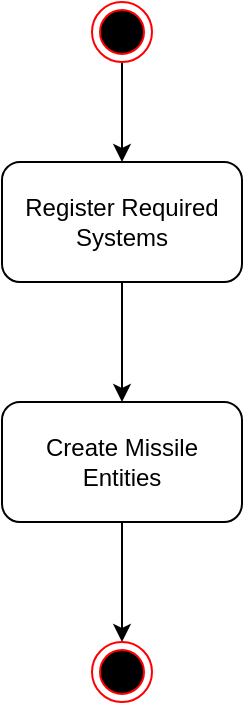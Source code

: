 <mxfile version="21.1.7" type="device">
  <diagram name="Page-1" id="1LDFoW9mP3QBJ8jXvGLo">
    <mxGraphModel dx="1434" dy="822" grid="1" gridSize="10" guides="1" tooltips="1" connect="1" arrows="1" fold="1" page="1" pageScale="1" pageWidth="850" pageHeight="1100" math="0" shadow="0">
      <root>
        <mxCell id="0" />
        <mxCell id="1" parent="0" />
        <mxCell id="H72fy41aD0SY_tNf71RE-3" value="" style="edgeStyle=orthogonalEdgeStyle;rounded=0;orthogonalLoop=1;jettySize=auto;html=1;" edge="1" parent="1" source="H72fy41aD0SY_tNf71RE-1" target="H72fy41aD0SY_tNf71RE-2">
          <mxGeometry relative="1" as="geometry" />
        </mxCell>
        <mxCell id="H72fy41aD0SY_tNf71RE-1" value="" style="ellipse;html=1;shape=endState;fillColor=#000000;strokeColor=#ff0000;" vertex="1" parent="1">
          <mxGeometry x="410" y="40" width="30" height="30" as="geometry" />
        </mxCell>
        <mxCell id="H72fy41aD0SY_tNf71RE-5" value="" style="edgeStyle=orthogonalEdgeStyle;rounded=0;orthogonalLoop=1;jettySize=auto;html=1;" edge="1" parent="1" source="H72fy41aD0SY_tNf71RE-2" target="H72fy41aD0SY_tNf71RE-4">
          <mxGeometry relative="1" as="geometry" />
        </mxCell>
        <mxCell id="H72fy41aD0SY_tNf71RE-2" value="Register Required Systems" style="rounded=1;whiteSpace=wrap;html=1;" vertex="1" parent="1">
          <mxGeometry x="365" y="120" width="120" height="60" as="geometry" />
        </mxCell>
        <mxCell id="H72fy41aD0SY_tNf71RE-7" value="" style="edgeStyle=orthogonalEdgeStyle;rounded=0;orthogonalLoop=1;jettySize=auto;html=1;" edge="1" parent="1" source="H72fy41aD0SY_tNf71RE-4" target="H72fy41aD0SY_tNf71RE-6">
          <mxGeometry relative="1" as="geometry" />
        </mxCell>
        <mxCell id="H72fy41aD0SY_tNf71RE-4" value="Create Missile Entities" style="rounded=1;whiteSpace=wrap;html=1;" vertex="1" parent="1">
          <mxGeometry x="365" y="240" width="120" height="60" as="geometry" />
        </mxCell>
        <mxCell id="H72fy41aD0SY_tNf71RE-6" value="" style="ellipse;html=1;shape=endState;fillColor=#000000;strokeColor=#ff0000;" vertex="1" parent="1">
          <mxGeometry x="410" y="360" width="30" height="30" as="geometry" />
        </mxCell>
      </root>
    </mxGraphModel>
  </diagram>
</mxfile>
